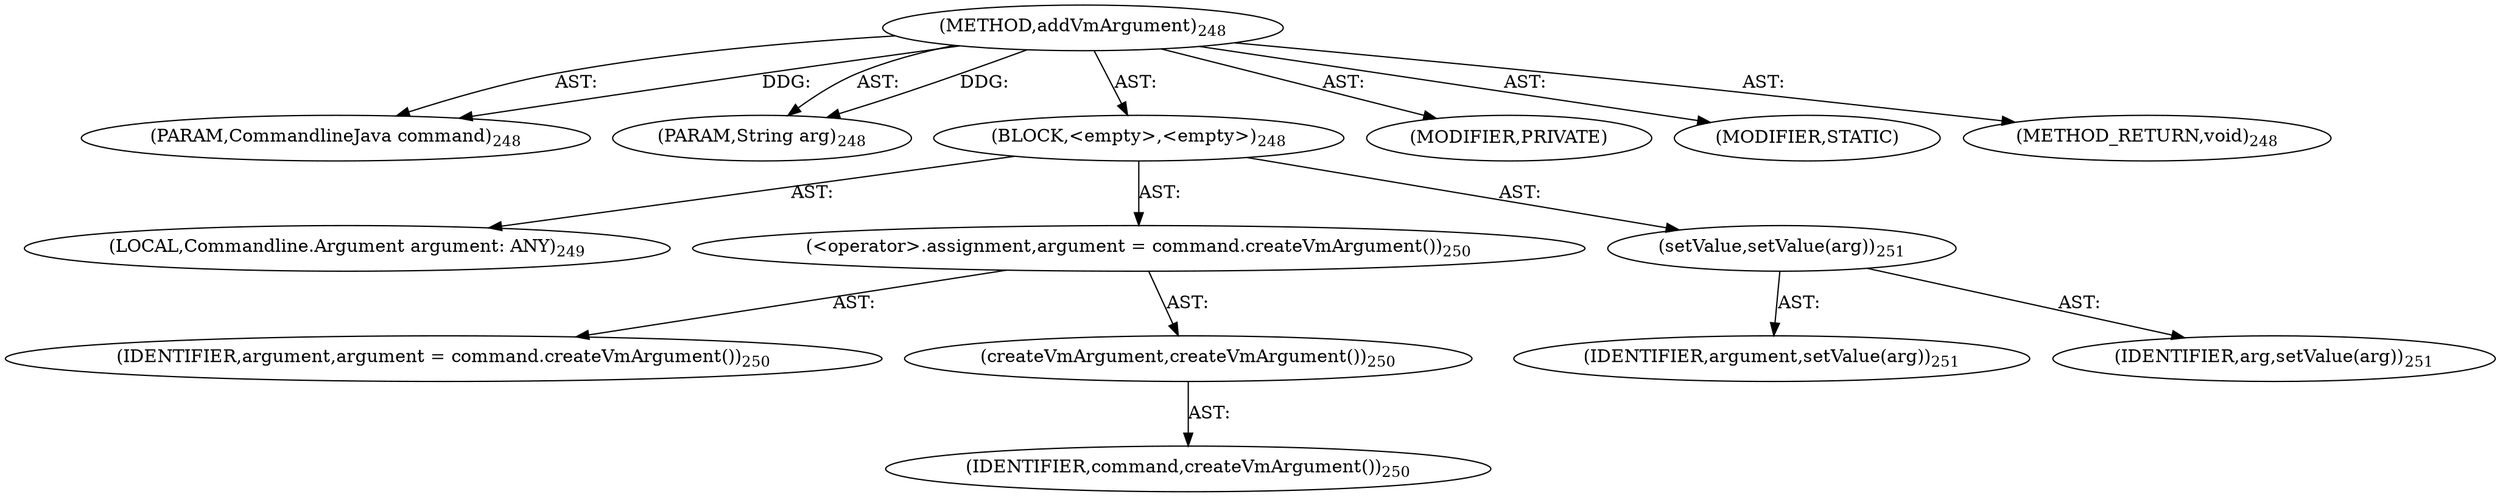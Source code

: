 digraph "addVmArgument" {  
"111669149705" [label = <(METHOD,addVmArgument)<SUB>248</SUB>> ]
"115964117010" [label = <(PARAM,CommandlineJava command)<SUB>248</SUB>> ]
"115964117011" [label = <(PARAM,String arg)<SUB>248</SUB>> ]
"25769803798" [label = <(BLOCK,&lt;empty&gt;,&lt;empty&gt;)<SUB>248</SUB>> ]
"94489280523" [label = <(LOCAL,Commandline.Argument argument: ANY)<SUB>249</SUB>> ]
"30064771165" [label = <(&lt;operator&gt;.assignment,argument = command.createVmArgument())<SUB>250</SUB>> ]
"68719476820" [label = <(IDENTIFIER,argument,argument = command.createVmArgument())<SUB>250</SUB>> ]
"30064771166" [label = <(createVmArgument,createVmArgument())<SUB>250</SUB>> ]
"68719476821" [label = <(IDENTIFIER,command,createVmArgument())<SUB>250</SUB>> ]
"30064771167" [label = <(setValue,setValue(arg))<SUB>251</SUB>> ]
"68719476822" [label = <(IDENTIFIER,argument,setValue(arg))<SUB>251</SUB>> ]
"68719476823" [label = <(IDENTIFIER,arg,setValue(arg))<SUB>251</SUB>> ]
"133143986196" [label = <(MODIFIER,PRIVATE)> ]
"133143986197" [label = <(MODIFIER,STATIC)> ]
"128849018889" [label = <(METHOD_RETURN,void)<SUB>248</SUB>> ]
  "111669149705" -> "115964117010"  [ label = "AST: "] 
  "111669149705" -> "115964117011"  [ label = "AST: "] 
  "111669149705" -> "25769803798"  [ label = "AST: "] 
  "111669149705" -> "133143986196"  [ label = "AST: "] 
  "111669149705" -> "133143986197"  [ label = "AST: "] 
  "111669149705" -> "128849018889"  [ label = "AST: "] 
  "25769803798" -> "94489280523"  [ label = "AST: "] 
  "25769803798" -> "30064771165"  [ label = "AST: "] 
  "25769803798" -> "30064771167"  [ label = "AST: "] 
  "30064771165" -> "68719476820"  [ label = "AST: "] 
  "30064771165" -> "30064771166"  [ label = "AST: "] 
  "30064771166" -> "68719476821"  [ label = "AST: "] 
  "30064771167" -> "68719476822"  [ label = "AST: "] 
  "30064771167" -> "68719476823"  [ label = "AST: "] 
  "111669149705" -> "115964117010"  [ label = "DDG: "] 
  "111669149705" -> "115964117011"  [ label = "DDG: "] 
}
